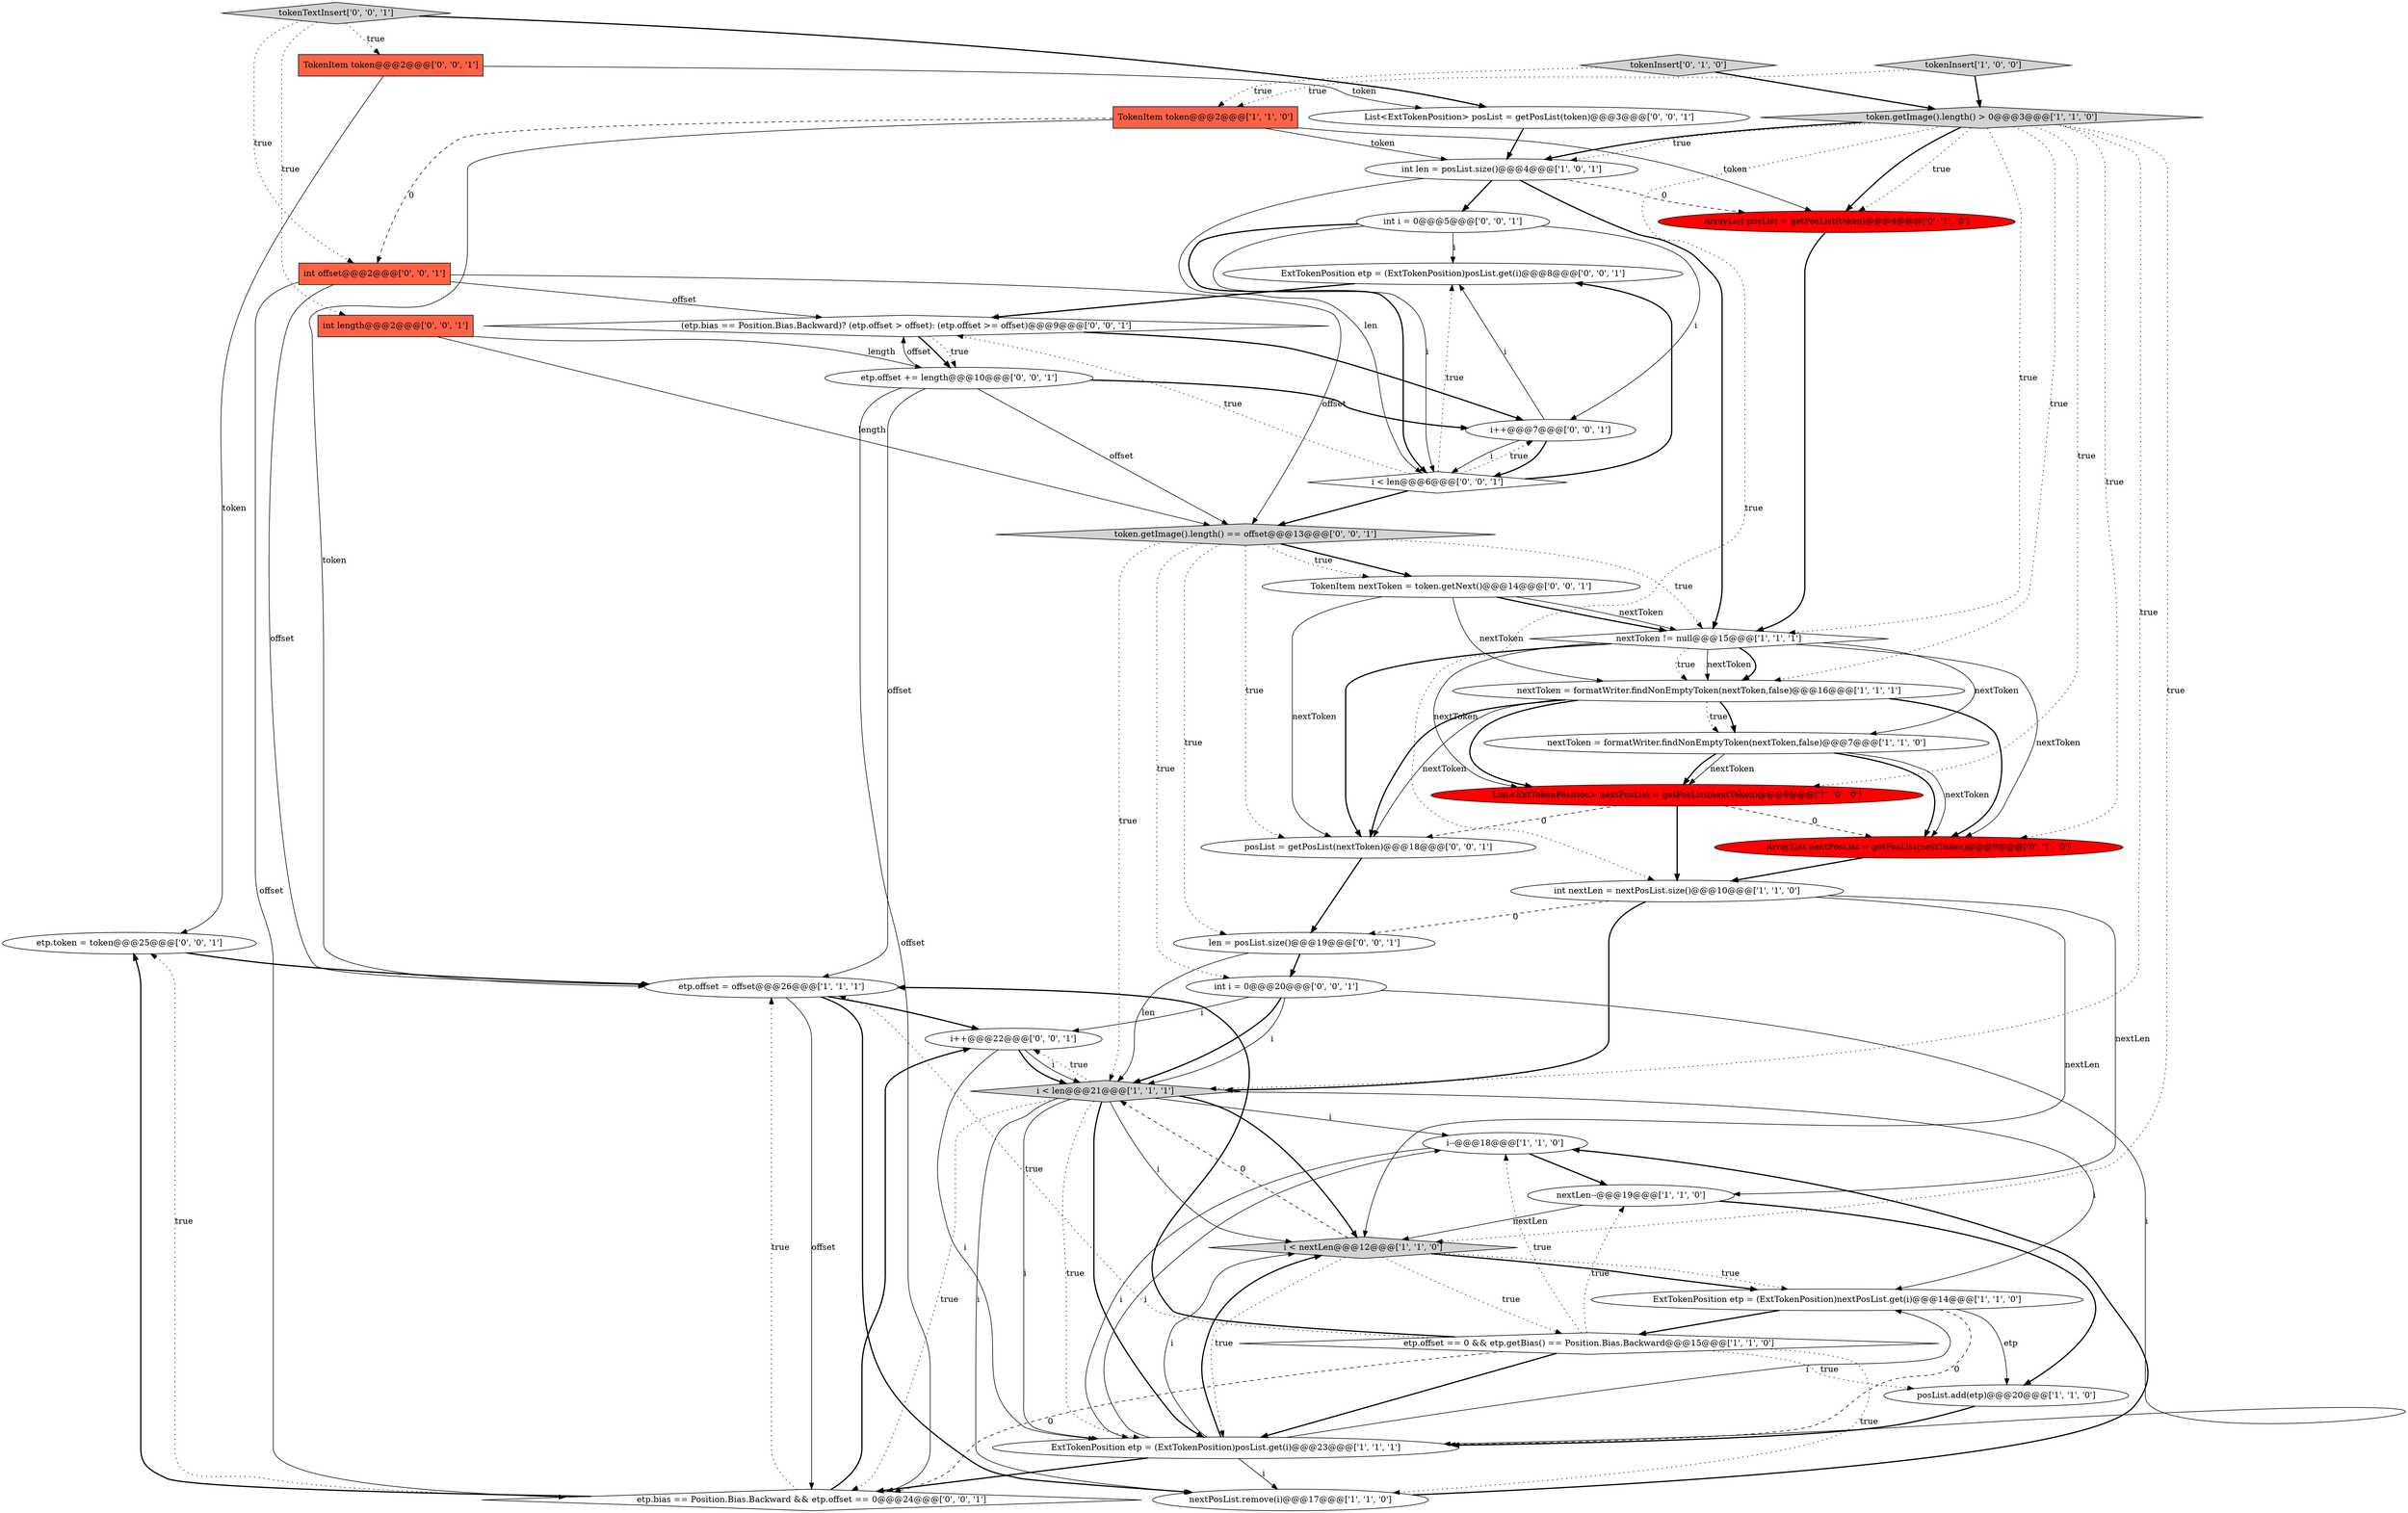 digraph {
29 [style = filled, label = "TokenItem token@@@2@@@['0', '0', '1']", fillcolor = tomato, shape = box image = "AAA0AAABBB3BBB"];
13 [style = filled, label = "nextToken = formatWriter.findNonEmptyToken(nextToken,false)@@@16@@@['1', '1', '1']", fillcolor = white, shape = ellipse image = "AAA0AAABBB1BBB"];
23 [style = filled, label = "int i = 0@@@5@@@['0', '0', '1']", fillcolor = white, shape = ellipse image = "AAA0AAABBB3BBB"];
6 [style = filled, label = "i--@@@18@@@['1', '1', '0']", fillcolor = white, shape = ellipse image = "AAA0AAABBB1BBB"];
28 [style = filled, label = "len = posList.size()@@@19@@@['0', '0', '1']", fillcolor = white, shape = ellipse image = "AAA0AAABBB3BBB"];
24 [style = filled, label = "int i = 0@@@20@@@['0', '0', '1']", fillcolor = white, shape = ellipse image = "AAA0AAABBB3BBB"];
16 [style = filled, label = "i < nextLen@@@12@@@['1', '1', '0']", fillcolor = lightgray, shape = diamond image = "AAA0AAABBB1BBB"];
8 [style = filled, label = "nextToken = formatWriter.findNonEmptyToken(nextToken,false)@@@7@@@['1', '1', '0']", fillcolor = white, shape = ellipse image = "AAA0AAABBB1BBB"];
19 [style = filled, label = "ArrayList nextPosList = getPosList(nextToken)@@@9@@@['0', '1', '0']", fillcolor = red, shape = ellipse image = "AAA1AAABBB2BBB"];
18 [style = filled, label = "ExtTokenPosition etp = (ExtTokenPosition)nextPosList.get(i)@@@14@@@['1', '1', '0']", fillcolor = white, shape = ellipse image = "AAA0AAABBB1BBB"];
11 [style = filled, label = "int len = posList.size()@@@4@@@['1', '0', '1']", fillcolor = white, shape = ellipse image = "AAA0AAABBB1BBB"];
22 [style = filled, label = "posList = getPosList(nextToken)@@@18@@@['0', '0', '1']", fillcolor = white, shape = ellipse image = "AAA0AAABBB3BBB"];
20 [style = filled, label = "ArrayList posList = getPosList(token)@@@4@@@['0', '1', '0']", fillcolor = red, shape = ellipse image = "AAA1AAABBB2BBB"];
1 [style = filled, label = "nextToken != null@@@15@@@['1', '1', '1']", fillcolor = white, shape = diamond image = "AAA0AAABBB1BBB"];
31 [style = filled, label = "ExtTokenPosition etp = (ExtTokenPosition)posList.get(i)@@@8@@@['0', '0', '1']", fillcolor = white, shape = ellipse image = "AAA0AAABBB3BBB"];
14 [style = filled, label = "posList.add(etp)@@@20@@@['1', '1', '0']", fillcolor = white, shape = ellipse image = "AAA0AAABBB1BBB"];
34 [style = filled, label = "i++@@@22@@@['0', '0', '1']", fillcolor = white, shape = ellipse image = "AAA0AAABBB3BBB"];
25 [style = filled, label = "etp.token = token@@@25@@@['0', '0', '1']", fillcolor = white, shape = ellipse image = "AAA0AAABBB3BBB"];
9 [style = filled, label = "tokenInsert['1', '0', '0']", fillcolor = lightgray, shape = diamond image = "AAA0AAABBB1BBB"];
21 [style = filled, label = "tokenInsert['0', '1', '0']", fillcolor = lightgray, shape = diamond image = "AAA0AAABBB2BBB"];
30 [style = filled, label = "int length@@@2@@@['0', '0', '1']", fillcolor = tomato, shape = box image = "AAA0AAABBB3BBB"];
35 [style = filled, label = "int offset@@@2@@@['0', '0', '1']", fillcolor = tomato, shape = box image = "AAA0AAABBB3BBB"];
37 [style = filled, label = "token.getImage().length() == offset@@@13@@@['0', '0', '1']", fillcolor = lightgray, shape = diamond image = "AAA0AAABBB3BBB"];
39 [style = filled, label = "(etp.bias == Position.Bias.Backward)? (etp.offset > offset): (etp.offset >= offset)@@@9@@@['0', '0', '1']", fillcolor = white, shape = diamond image = "AAA0AAABBB3BBB"];
0 [style = filled, label = "i < len@@@21@@@['1', '1', '1']", fillcolor = lightgray, shape = diamond image = "AAA0AAABBB1BBB"];
15 [style = filled, label = "token.getImage().length() > 0@@@3@@@['1', '1', '0']", fillcolor = lightgray, shape = diamond image = "AAA0AAABBB1BBB"];
12 [style = filled, label = "nextPosList.remove(i)@@@17@@@['1', '1', '0']", fillcolor = white, shape = ellipse image = "AAA0AAABBB1BBB"];
3 [style = filled, label = "nextLen--@@@19@@@['1', '1', '0']", fillcolor = white, shape = ellipse image = "AAA0AAABBB1BBB"];
17 [style = filled, label = "List<ExtTokenPosition> nextPosList = getPosList(nextToken)@@@9@@@['1', '0', '0']", fillcolor = red, shape = ellipse image = "AAA1AAABBB1BBB"];
10 [style = filled, label = "etp.offset == 0 && etp.getBias() == Position.Bias.Backward@@@15@@@['1', '1', '0']", fillcolor = white, shape = diamond image = "AAA0AAABBB1BBB"];
4 [style = filled, label = "etp.offset = offset@@@26@@@['1', '1', '1']", fillcolor = white, shape = ellipse image = "AAA0AAABBB1BBB"];
40 [style = filled, label = "i < len@@@6@@@['0', '0', '1']", fillcolor = white, shape = diamond image = "AAA0AAABBB3BBB"];
33 [style = filled, label = "TokenItem nextToken = token.getNext()@@@14@@@['0', '0', '1']", fillcolor = white, shape = ellipse image = "AAA0AAABBB3BBB"];
32 [style = filled, label = "etp.offset += length@@@10@@@['0', '0', '1']", fillcolor = white, shape = ellipse image = "AAA0AAABBB3BBB"];
5 [style = filled, label = "ExtTokenPosition etp = (ExtTokenPosition)posList.get(i)@@@23@@@['1', '1', '1']", fillcolor = white, shape = ellipse image = "AAA0AAABBB1BBB"];
36 [style = filled, label = "i++@@@7@@@['0', '0', '1']", fillcolor = white, shape = ellipse image = "AAA0AAABBB3BBB"];
38 [style = filled, label = "etp.bias == Position.Bias.Backward && etp.offset == 0@@@24@@@['0', '0', '1']", fillcolor = white, shape = diamond image = "AAA0AAABBB3BBB"];
7 [style = filled, label = "TokenItem token@@@2@@@['1', '1', '0']", fillcolor = tomato, shape = box image = "AAA0AAABBB1BBB"];
27 [style = filled, label = "List<ExtTokenPosition> posList = getPosList(token)@@@3@@@['0', '0', '1']", fillcolor = white, shape = ellipse image = "AAA0AAABBB3BBB"];
26 [style = filled, label = "tokenTextInsert['0', '0', '1']", fillcolor = lightgray, shape = diamond image = "AAA0AAABBB3BBB"];
2 [style = filled, label = "int nextLen = nextPosList.size()@@@10@@@['1', '1', '0']", fillcolor = white, shape = ellipse image = "AAA0AAABBB1BBB"];
6->3 [style = bold, label=""];
40->39 [style = dotted, label="true"];
0->5 [style = dotted, label="true"];
11->20 [style = dashed, label="0"];
0->18 [style = solid, label="i"];
30->37 [style = solid, label="length"];
21->15 [style = bold, label=""];
10->38 [style = dashed, label="0"];
18->14 [style = solid, label="etp"];
10->3 [style = dotted, label="true"];
40->31 [style = dotted, label="true"];
7->20 [style = solid, label="token"];
15->20 [style = dotted, label="true"];
2->3 [style = solid, label="nextLen"];
37->1 [style = dotted, label="true"];
40->36 [style = dotted, label="true"];
8->17 [style = solid, label="nextToken"];
5->38 [style = bold, label=""];
16->10 [style = dotted, label="true"];
1->13 [style = bold, label=""];
1->13 [style = dotted, label="true"];
13->17 [style = bold, label=""];
1->19 [style = solid, label="nextToken"];
33->22 [style = solid, label="nextToken"];
3->16 [style = solid, label="nextLen"];
13->22 [style = solid, label="nextToken"];
15->11 [style = bold, label=""];
26->30 [style = dotted, label="true"];
15->20 [style = bold, label=""];
21->7 [style = dotted, label="true"];
0->34 [style = dotted, label="true"];
7->35 [style = dashed, label="0"];
16->5 [style = dotted, label="true"];
1->13 [style = solid, label="nextToken"];
40->31 [style = bold, label=""];
13->22 [style = bold, label=""];
10->4 [style = dotted, label="true"];
37->33 [style = bold, label=""];
33->13 [style = solid, label="nextToken"];
35->38 [style = solid, label="offset"];
40->37 [style = bold, label=""];
17->22 [style = dashed, label="0"];
0->38 [style = dotted, label="true"];
10->6 [style = dotted, label="true"];
5->16 [style = solid, label="i"];
6->5 [style = solid, label="i"];
24->0 [style = bold, label=""];
15->2 [style = dotted, label="true"];
36->40 [style = solid, label="i"];
36->31 [style = solid, label="i"];
38->4 [style = dotted, label="true"];
19->2 [style = bold, label=""];
15->16 [style = dotted, label="true"];
34->0 [style = bold, label=""];
15->13 [style = dotted, label="true"];
15->17 [style = dotted, label="true"];
8->17 [style = bold, label=""];
32->37 [style = solid, label="offset"];
26->27 [style = bold, label=""];
7->11 [style = solid, label="token"];
17->2 [style = bold, label=""];
27->11 [style = bold, label=""];
32->39 [style = solid, label="offset"];
28->0 [style = solid, label="len"];
2->28 [style = dashed, label="0"];
28->24 [style = bold, label=""];
32->36 [style = bold, label=""];
38->25 [style = bold, label=""];
23->31 [style = solid, label="i"];
18->5 [style = dashed, label="0"];
24->34 [style = solid, label="i"];
2->16 [style = solid, label="nextLen"];
0->6 [style = solid, label="i"];
16->18 [style = dotted, label="true"];
0->16 [style = bold, label=""];
16->18 [style = bold, label=""];
36->40 [style = bold, label=""];
1->8 [style = solid, label="nextToken"];
29->27 [style = solid, label="token"];
22->28 [style = bold, label=""];
34->0 [style = solid, label="i"];
38->25 [style = dotted, label="true"];
35->4 [style = solid, label="offset"];
20->1 [style = bold, label=""];
15->0 [style = dotted, label="true"];
35->37 [style = solid, label="offset"];
5->16 [style = bold, label=""];
32->38 [style = solid, label="offset"];
13->19 [style = bold, label=""];
2->0 [style = bold, label=""];
10->5 [style = bold, label=""];
18->10 [style = bold, label=""];
0->16 [style = solid, label="i"];
13->8 [style = dotted, label="true"];
37->0 [style = dotted, label="true"];
30->32 [style = solid, label="length"];
39->32 [style = bold, label=""];
5->18 [style = solid, label="i"];
15->11 [style = dotted, label="true"];
37->22 [style = dotted, label="true"];
38->34 [style = bold, label=""];
4->12 [style = bold, label=""];
26->35 [style = dotted, label="true"];
31->39 [style = bold, label=""];
9->7 [style = dotted, label="true"];
29->25 [style = solid, label="token"];
1->17 [style = solid, label="nextToken"];
5->12 [style = solid, label="i"];
32->4 [style = solid, label="offset"];
4->34 [style = bold, label=""];
16->0 [style = dashed, label="0"];
0->5 [style = bold, label=""];
14->5 [style = bold, label=""];
11->40 [style = solid, label="len"];
24->0 [style = solid, label="i"];
37->33 [style = dotted, label="true"];
10->12 [style = dotted, label="true"];
0->12 [style = solid, label="i"];
11->1 [style = bold, label=""];
8->19 [style = bold, label=""];
37->24 [style = dotted, label="true"];
3->14 [style = bold, label=""];
25->4 [style = bold, label=""];
24->5 [style = solid, label="i"];
33->1 [style = bold, label=""];
12->6 [style = bold, label=""];
4->38 [style = solid, label="offset"];
0->5 [style = solid, label="i"];
35->39 [style = solid, label="offset"];
10->14 [style = dotted, label="true"];
1->22 [style = bold, label=""];
39->32 [style = dotted, label="true"];
15->19 [style = dotted, label="true"];
15->1 [style = dotted, label="true"];
9->15 [style = bold, label=""];
23->40 [style = bold, label=""];
23->40 [style = solid, label="i"];
10->4 [style = bold, label=""];
7->4 [style = solid, label="token"];
33->1 [style = solid, label="nextToken"];
26->29 [style = dotted, label="true"];
37->28 [style = dotted, label="true"];
34->5 [style = solid, label="i"];
13->8 [style = bold, label=""];
11->23 [style = bold, label=""];
5->6 [style = solid, label="i"];
39->36 [style = bold, label=""];
23->36 [style = solid, label="i"];
17->19 [style = dashed, label="0"];
8->19 [style = solid, label="nextToken"];
}
